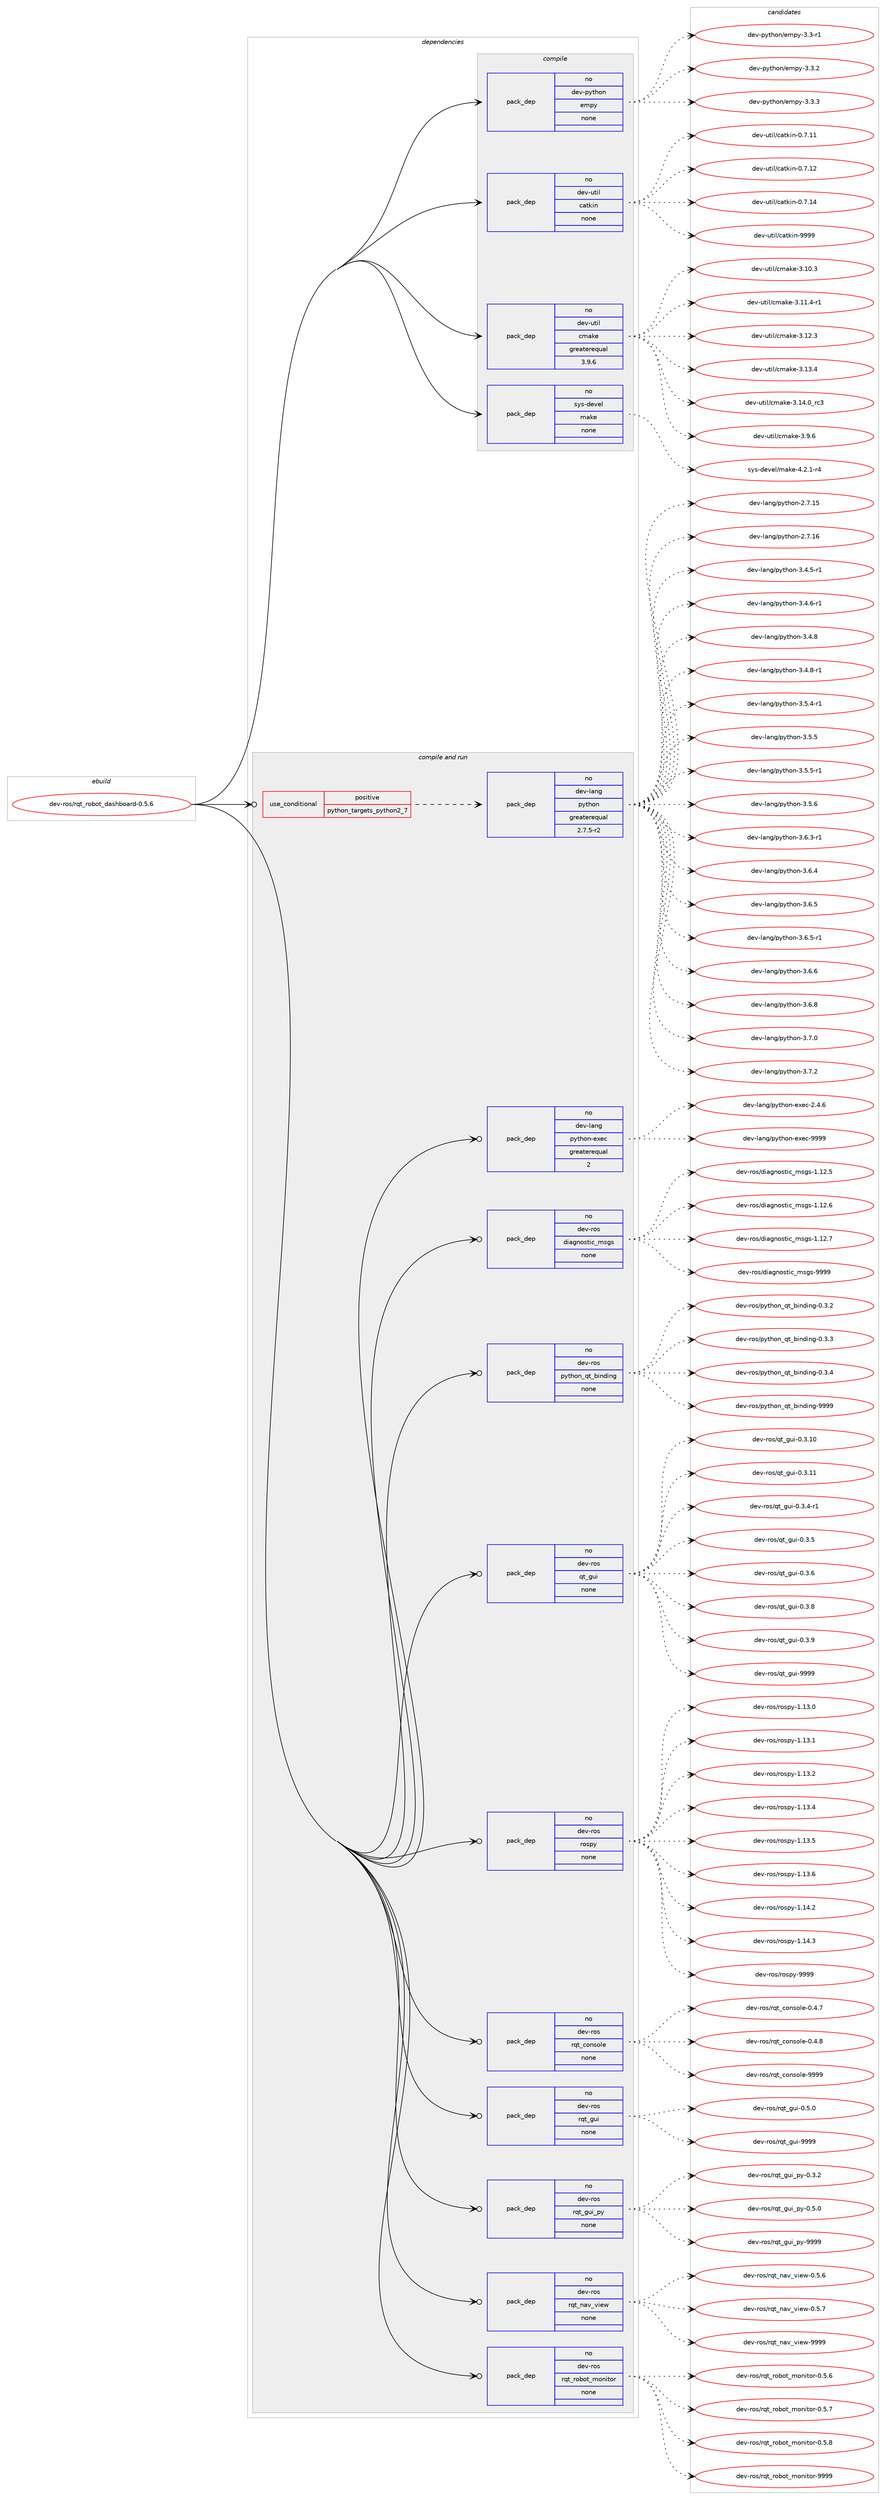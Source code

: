 digraph prolog {

# *************
# Graph options
# *************

newrank=true;
concentrate=true;
compound=true;
graph [rankdir=LR,fontname=Helvetica,fontsize=10,ranksep=1.5];#, ranksep=2.5, nodesep=0.2];
edge  [arrowhead=vee];
node  [fontname=Helvetica,fontsize=10];

# **********
# The ebuild
# **********

subgraph cluster_leftcol {
color=gray;
rank=same;
label=<<i>ebuild</i>>;
id [label="dev-ros/rqt_robot_dashboard-0.5.6", color=red, width=4, href="../dev-ros/rqt_robot_dashboard-0.5.6.svg"];
}

# ****************
# The dependencies
# ****************

subgraph cluster_midcol {
color=gray;
label=<<i>dependencies</i>>;
subgraph cluster_compile {
fillcolor="#eeeeee";
style=filled;
label=<<i>compile</i>>;
subgraph pack1055935 {
dependency1469859 [label=<<TABLE BORDER="0" CELLBORDER="1" CELLSPACING="0" CELLPADDING="4" WIDTH="220"><TR><TD ROWSPAN="6" CELLPADDING="30">pack_dep</TD></TR><TR><TD WIDTH="110">no</TD></TR><TR><TD>dev-python</TD></TR><TR><TD>empy</TD></TR><TR><TD>none</TD></TR><TR><TD></TD></TR></TABLE>>, shape=none, color=blue];
}
id:e -> dependency1469859:w [weight=20,style="solid",arrowhead="vee"];
subgraph pack1055936 {
dependency1469860 [label=<<TABLE BORDER="0" CELLBORDER="1" CELLSPACING="0" CELLPADDING="4" WIDTH="220"><TR><TD ROWSPAN="6" CELLPADDING="30">pack_dep</TD></TR><TR><TD WIDTH="110">no</TD></TR><TR><TD>dev-util</TD></TR><TR><TD>catkin</TD></TR><TR><TD>none</TD></TR><TR><TD></TD></TR></TABLE>>, shape=none, color=blue];
}
id:e -> dependency1469860:w [weight=20,style="solid",arrowhead="vee"];
subgraph pack1055937 {
dependency1469861 [label=<<TABLE BORDER="0" CELLBORDER="1" CELLSPACING="0" CELLPADDING="4" WIDTH="220"><TR><TD ROWSPAN="6" CELLPADDING="30">pack_dep</TD></TR><TR><TD WIDTH="110">no</TD></TR><TR><TD>dev-util</TD></TR><TR><TD>cmake</TD></TR><TR><TD>greaterequal</TD></TR><TR><TD>3.9.6</TD></TR></TABLE>>, shape=none, color=blue];
}
id:e -> dependency1469861:w [weight=20,style="solid",arrowhead="vee"];
subgraph pack1055938 {
dependency1469862 [label=<<TABLE BORDER="0" CELLBORDER="1" CELLSPACING="0" CELLPADDING="4" WIDTH="220"><TR><TD ROWSPAN="6" CELLPADDING="30">pack_dep</TD></TR><TR><TD WIDTH="110">no</TD></TR><TR><TD>sys-devel</TD></TR><TR><TD>make</TD></TR><TR><TD>none</TD></TR><TR><TD></TD></TR></TABLE>>, shape=none, color=blue];
}
id:e -> dependency1469862:w [weight=20,style="solid",arrowhead="vee"];
}
subgraph cluster_compileandrun {
fillcolor="#eeeeee";
style=filled;
label=<<i>compile and run</i>>;
subgraph cond390534 {
dependency1469863 [label=<<TABLE BORDER="0" CELLBORDER="1" CELLSPACING="0" CELLPADDING="4"><TR><TD ROWSPAN="3" CELLPADDING="10">use_conditional</TD></TR><TR><TD>positive</TD></TR><TR><TD>python_targets_python2_7</TD></TR></TABLE>>, shape=none, color=red];
subgraph pack1055939 {
dependency1469864 [label=<<TABLE BORDER="0" CELLBORDER="1" CELLSPACING="0" CELLPADDING="4" WIDTH="220"><TR><TD ROWSPAN="6" CELLPADDING="30">pack_dep</TD></TR><TR><TD WIDTH="110">no</TD></TR><TR><TD>dev-lang</TD></TR><TR><TD>python</TD></TR><TR><TD>greaterequal</TD></TR><TR><TD>2.7.5-r2</TD></TR></TABLE>>, shape=none, color=blue];
}
dependency1469863:e -> dependency1469864:w [weight=20,style="dashed",arrowhead="vee"];
}
id:e -> dependency1469863:w [weight=20,style="solid",arrowhead="odotvee"];
subgraph pack1055940 {
dependency1469865 [label=<<TABLE BORDER="0" CELLBORDER="1" CELLSPACING="0" CELLPADDING="4" WIDTH="220"><TR><TD ROWSPAN="6" CELLPADDING="30">pack_dep</TD></TR><TR><TD WIDTH="110">no</TD></TR><TR><TD>dev-lang</TD></TR><TR><TD>python-exec</TD></TR><TR><TD>greaterequal</TD></TR><TR><TD>2</TD></TR></TABLE>>, shape=none, color=blue];
}
id:e -> dependency1469865:w [weight=20,style="solid",arrowhead="odotvee"];
subgraph pack1055941 {
dependency1469866 [label=<<TABLE BORDER="0" CELLBORDER="1" CELLSPACING="0" CELLPADDING="4" WIDTH="220"><TR><TD ROWSPAN="6" CELLPADDING="30">pack_dep</TD></TR><TR><TD WIDTH="110">no</TD></TR><TR><TD>dev-ros</TD></TR><TR><TD>diagnostic_msgs</TD></TR><TR><TD>none</TD></TR><TR><TD></TD></TR></TABLE>>, shape=none, color=blue];
}
id:e -> dependency1469866:w [weight=20,style="solid",arrowhead="odotvee"];
subgraph pack1055942 {
dependency1469867 [label=<<TABLE BORDER="0" CELLBORDER="1" CELLSPACING="0" CELLPADDING="4" WIDTH="220"><TR><TD ROWSPAN="6" CELLPADDING="30">pack_dep</TD></TR><TR><TD WIDTH="110">no</TD></TR><TR><TD>dev-ros</TD></TR><TR><TD>python_qt_binding</TD></TR><TR><TD>none</TD></TR><TR><TD></TD></TR></TABLE>>, shape=none, color=blue];
}
id:e -> dependency1469867:w [weight=20,style="solid",arrowhead="odotvee"];
subgraph pack1055943 {
dependency1469868 [label=<<TABLE BORDER="0" CELLBORDER="1" CELLSPACING="0" CELLPADDING="4" WIDTH="220"><TR><TD ROWSPAN="6" CELLPADDING="30">pack_dep</TD></TR><TR><TD WIDTH="110">no</TD></TR><TR><TD>dev-ros</TD></TR><TR><TD>qt_gui</TD></TR><TR><TD>none</TD></TR><TR><TD></TD></TR></TABLE>>, shape=none, color=blue];
}
id:e -> dependency1469868:w [weight=20,style="solid",arrowhead="odotvee"];
subgraph pack1055944 {
dependency1469869 [label=<<TABLE BORDER="0" CELLBORDER="1" CELLSPACING="0" CELLPADDING="4" WIDTH="220"><TR><TD ROWSPAN="6" CELLPADDING="30">pack_dep</TD></TR><TR><TD WIDTH="110">no</TD></TR><TR><TD>dev-ros</TD></TR><TR><TD>rospy</TD></TR><TR><TD>none</TD></TR><TR><TD></TD></TR></TABLE>>, shape=none, color=blue];
}
id:e -> dependency1469869:w [weight=20,style="solid",arrowhead="odotvee"];
subgraph pack1055945 {
dependency1469870 [label=<<TABLE BORDER="0" CELLBORDER="1" CELLSPACING="0" CELLPADDING="4" WIDTH="220"><TR><TD ROWSPAN="6" CELLPADDING="30">pack_dep</TD></TR><TR><TD WIDTH="110">no</TD></TR><TR><TD>dev-ros</TD></TR><TR><TD>rqt_console</TD></TR><TR><TD>none</TD></TR><TR><TD></TD></TR></TABLE>>, shape=none, color=blue];
}
id:e -> dependency1469870:w [weight=20,style="solid",arrowhead="odotvee"];
subgraph pack1055946 {
dependency1469871 [label=<<TABLE BORDER="0" CELLBORDER="1" CELLSPACING="0" CELLPADDING="4" WIDTH="220"><TR><TD ROWSPAN="6" CELLPADDING="30">pack_dep</TD></TR><TR><TD WIDTH="110">no</TD></TR><TR><TD>dev-ros</TD></TR><TR><TD>rqt_gui</TD></TR><TR><TD>none</TD></TR><TR><TD></TD></TR></TABLE>>, shape=none, color=blue];
}
id:e -> dependency1469871:w [weight=20,style="solid",arrowhead="odotvee"];
subgraph pack1055947 {
dependency1469872 [label=<<TABLE BORDER="0" CELLBORDER="1" CELLSPACING="0" CELLPADDING="4" WIDTH="220"><TR><TD ROWSPAN="6" CELLPADDING="30">pack_dep</TD></TR><TR><TD WIDTH="110">no</TD></TR><TR><TD>dev-ros</TD></TR><TR><TD>rqt_gui_py</TD></TR><TR><TD>none</TD></TR><TR><TD></TD></TR></TABLE>>, shape=none, color=blue];
}
id:e -> dependency1469872:w [weight=20,style="solid",arrowhead="odotvee"];
subgraph pack1055948 {
dependency1469873 [label=<<TABLE BORDER="0" CELLBORDER="1" CELLSPACING="0" CELLPADDING="4" WIDTH="220"><TR><TD ROWSPAN="6" CELLPADDING="30">pack_dep</TD></TR><TR><TD WIDTH="110">no</TD></TR><TR><TD>dev-ros</TD></TR><TR><TD>rqt_nav_view</TD></TR><TR><TD>none</TD></TR><TR><TD></TD></TR></TABLE>>, shape=none, color=blue];
}
id:e -> dependency1469873:w [weight=20,style="solid",arrowhead="odotvee"];
subgraph pack1055949 {
dependency1469874 [label=<<TABLE BORDER="0" CELLBORDER="1" CELLSPACING="0" CELLPADDING="4" WIDTH="220"><TR><TD ROWSPAN="6" CELLPADDING="30">pack_dep</TD></TR><TR><TD WIDTH="110">no</TD></TR><TR><TD>dev-ros</TD></TR><TR><TD>rqt_robot_monitor</TD></TR><TR><TD>none</TD></TR><TR><TD></TD></TR></TABLE>>, shape=none, color=blue];
}
id:e -> dependency1469874:w [weight=20,style="solid",arrowhead="odotvee"];
}
subgraph cluster_run {
fillcolor="#eeeeee";
style=filled;
label=<<i>run</i>>;
}
}

# **************
# The candidates
# **************

subgraph cluster_choices {
rank=same;
color=gray;
label=<<i>candidates</i>>;

subgraph choice1055935 {
color=black;
nodesep=1;
choice1001011184511212111610411111047101109112121455146514511449 [label="dev-python/empy-3.3-r1", color=red, width=4,href="../dev-python/empy-3.3-r1.svg"];
choice1001011184511212111610411111047101109112121455146514650 [label="dev-python/empy-3.3.2", color=red, width=4,href="../dev-python/empy-3.3.2.svg"];
choice1001011184511212111610411111047101109112121455146514651 [label="dev-python/empy-3.3.3", color=red, width=4,href="../dev-python/empy-3.3.3.svg"];
dependency1469859:e -> choice1001011184511212111610411111047101109112121455146514511449:w [style=dotted,weight="100"];
dependency1469859:e -> choice1001011184511212111610411111047101109112121455146514650:w [style=dotted,weight="100"];
dependency1469859:e -> choice1001011184511212111610411111047101109112121455146514651:w [style=dotted,weight="100"];
}
subgraph choice1055936 {
color=black;
nodesep=1;
choice1001011184511711610510847999711610710511045484655464949 [label="dev-util/catkin-0.7.11", color=red, width=4,href="../dev-util/catkin-0.7.11.svg"];
choice1001011184511711610510847999711610710511045484655464950 [label="dev-util/catkin-0.7.12", color=red, width=4,href="../dev-util/catkin-0.7.12.svg"];
choice1001011184511711610510847999711610710511045484655464952 [label="dev-util/catkin-0.7.14", color=red, width=4,href="../dev-util/catkin-0.7.14.svg"];
choice100101118451171161051084799971161071051104557575757 [label="dev-util/catkin-9999", color=red, width=4,href="../dev-util/catkin-9999.svg"];
dependency1469860:e -> choice1001011184511711610510847999711610710511045484655464949:w [style=dotted,weight="100"];
dependency1469860:e -> choice1001011184511711610510847999711610710511045484655464950:w [style=dotted,weight="100"];
dependency1469860:e -> choice1001011184511711610510847999711610710511045484655464952:w [style=dotted,weight="100"];
dependency1469860:e -> choice100101118451171161051084799971161071051104557575757:w [style=dotted,weight="100"];
}
subgraph choice1055937 {
color=black;
nodesep=1;
choice1001011184511711610510847991099710710145514649484651 [label="dev-util/cmake-3.10.3", color=red, width=4,href="../dev-util/cmake-3.10.3.svg"];
choice10010111845117116105108479910997107101455146494946524511449 [label="dev-util/cmake-3.11.4-r1", color=red, width=4,href="../dev-util/cmake-3.11.4-r1.svg"];
choice1001011184511711610510847991099710710145514649504651 [label="dev-util/cmake-3.12.3", color=red, width=4,href="../dev-util/cmake-3.12.3.svg"];
choice1001011184511711610510847991099710710145514649514652 [label="dev-util/cmake-3.13.4", color=red, width=4,href="../dev-util/cmake-3.13.4.svg"];
choice1001011184511711610510847991099710710145514649524648951149951 [label="dev-util/cmake-3.14.0_rc3", color=red, width=4,href="../dev-util/cmake-3.14.0_rc3.svg"];
choice10010111845117116105108479910997107101455146574654 [label="dev-util/cmake-3.9.6", color=red, width=4,href="../dev-util/cmake-3.9.6.svg"];
dependency1469861:e -> choice1001011184511711610510847991099710710145514649484651:w [style=dotted,weight="100"];
dependency1469861:e -> choice10010111845117116105108479910997107101455146494946524511449:w [style=dotted,weight="100"];
dependency1469861:e -> choice1001011184511711610510847991099710710145514649504651:w [style=dotted,weight="100"];
dependency1469861:e -> choice1001011184511711610510847991099710710145514649514652:w [style=dotted,weight="100"];
dependency1469861:e -> choice1001011184511711610510847991099710710145514649524648951149951:w [style=dotted,weight="100"];
dependency1469861:e -> choice10010111845117116105108479910997107101455146574654:w [style=dotted,weight="100"];
}
subgraph choice1055938 {
color=black;
nodesep=1;
choice1151211154510010111810110847109971071014552465046494511452 [label="sys-devel/make-4.2.1-r4", color=red, width=4,href="../sys-devel/make-4.2.1-r4.svg"];
dependency1469862:e -> choice1151211154510010111810110847109971071014552465046494511452:w [style=dotted,weight="100"];
}
subgraph choice1055939 {
color=black;
nodesep=1;
choice10010111845108971101034711212111610411111045504655464953 [label="dev-lang/python-2.7.15", color=red, width=4,href="../dev-lang/python-2.7.15.svg"];
choice10010111845108971101034711212111610411111045504655464954 [label="dev-lang/python-2.7.16", color=red, width=4,href="../dev-lang/python-2.7.16.svg"];
choice1001011184510897110103471121211161041111104551465246534511449 [label="dev-lang/python-3.4.5-r1", color=red, width=4,href="../dev-lang/python-3.4.5-r1.svg"];
choice1001011184510897110103471121211161041111104551465246544511449 [label="dev-lang/python-3.4.6-r1", color=red, width=4,href="../dev-lang/python-3.4.6-r1.svg"];
choice100101118451089711010347112121116104111110455146524656 [label="dev-lang/python-3.4.8", color=red, width=4,href="../dev-lang/python-3.4.8.svg"];
choice1001011184510897110103471121211161041111104551465246564511449 [label="dev-lang/python-3.4.8-r1", color=red, width=4,href="../dev-lang/python-3.4.8-r1.svg"];
choice1001011184510897110103471121211161041111104551465346524511449 [label="dev-lang/python-3.5.4-r1", color=red, width=4,href="../dev-lang/python-3.5.4-r1.svg"];
choice100101118451089711010347112121116104111110455146534653 [label="dev-lang/python-3.5.5", color=red, width=4,href="../dev-lang/python-3.5.5.svg"];
choice1001011184510897110103471121211161041111104551465346534511449 [label="dev-lang/python-3.5.5-r1", color=red, width=4,href="../dev-lang/python-3.5.5-r1.svg"];
choice100101118451089711010347112121116104111110455146534654 [label="dev-lang/python-3.5.6", color=red, width=4,href="../dev-lang/python-3.5.6.svg"];
choice1001011184510897110103471121211161041111104551465446514511449 [label="dev-lang/python-3.6.3-r1", color=red, width=4,href="../dev-lang/python-3.6.3-r1.svg"];
choice100101118451089711010347112121116104111110455146544652 [label="dev-lang/python-3.6.4", color=red, width=4,href="../dev-lang/python-3.6.4.svg"];
choice100101118451089711010347112121116104111110455146544653 [label="dev-lang/python-3.6.5", color=red, width=4,href="../dev-lang/python-3.6.5.svg"];
choice1001011184510897110103471121211161041111104551465446534511449 [label="dev-lang/python-3.6.5-r1", color=red, width=4,href="../dev-lang/python-3.6.5-r1.svg"];
choice100101118451089711010347112121116104111110455146544654 [label="dev-lang/python-3.6.6", color=red, width=4,href="../dev-lang/python-3.6.6.svg"];
choice100101118451089711010347112121116104111110455146544656 [label="dev-lang/python-3.6.8", color=red, width=4,href="../dev-lang/python-3.6.8.svg"];
choice100101118451089711010347112121116104111110455146554648 [label="dev-lang/python-3.7.0", color=red, width=4,href="../dev-lang/python-3.7.0.svg"];
choice100101118451089711010347112121116104111110455146554650 [label="dev-lang/python-3.7.2", color=red, width=4,href="../dev-lang/python-3.7.2.svg"];
dependency1469864:e -> choice10010111845108971101034711212111610411111045504655464953:w [style=dotted,weight="100"];
dependency1469864:e -> choice10010111845108971101034711212111610411111045504655464954:w [style=dotted,weight="100"];
dependency1469864:e -> choice1001011184510897110103471121211161041111104551465246534511449:w [style=dotted,weight="100"];
dependency1469864:e -> choice1001011184510897110103471121211161041111104551465246544511449:w [style=dotted,weight="100"];
dependency1469864:e -> choice100101118451089711010347112121116104111110455146524656:w [style=dotted,weight="100"];
dependency1469864:e -> choice1001011184510897110103471121211161041111104551465246564511449:w [style=dotted,weight="100"];
dependency1469864:e -> choice1001011184510897110103471121211161041111104551465346524511449:w [style=dotted,weight="100"];
dependency1469864:e -> choice100101118451089711010347112121116104111110455146534653:w [style=dotted,weight="100"];
dependency1469864:e -> choice1001011184510897110103471121211161041111104551465346534511449:w [style=dotted,weight="100"];
dependency1469864:e -> choice100101118451089711010347112121116104111110455146534654:w [style=dotted,weight="100"];
dependency1469864:e -> choice1001011184510897110103471121211161041111104551465446514511449:w [style=dotted,weight="100"];
dependency1469864:e -> choice100101118451089711010347112121116104111110455146544652:w [style=dotted,weight="100"];
dependency1469864:e -> choice100101118451089711010347112121116104111110455146544653:w [style=dotted,weight="100"];
dependency1469864:e -> choice1001011184510897110103471121211161041111104551465446534511449:w [style=dotted,weight="100"];
dependency1469864:e -> choice100101118451089711010347112121116104111110455146544654:w [style=dotted,weight="100"];
dependency1469864:e -> choice100101118451089711010347112121116104111110455146544656:w [style=dotted,weight="100"];
dependency1469864:e -> choice100101118451089711010347112121116104111110455146554648:w [style=dotted,weight="100"];
dependency1469864:e -> choice100101118451089711010347112121116104111110455146554650:w [style=dotted,weight="100"];
}
subgraph choice1055940 {
color=black;
nodesep=1;
choice1001011184510897110103471121211161041111104510112010199455046524654 [label="dev-lang/python-exec-2.4.6", color=red, width=4,href="../dev-lang/python-exec-2.4.6.svg"];
choice10010111845108971101034711212111610411111045101120101994557575757 [label="dev-lang/python-exec-9999", color=red, width=4,href="../dev-lang/python-exec-9999.svg"];
dependency1469865:e -> choice1001011184510897110103471121211161041111104510112010199455046524654:w [style=dotted,weight="100"];
dependency1469865:e -> choice10010111845108971101034711212111610411111045101120101994557575757:w [style=dotted,weight="100"];
}
subgraph choice1055941 {
color=black;
nodesep=1;
choice100101118451141111154710010597103110111115116105999510911510311545494649504653 [label="dev-ros/diagnostic_msgs-1.12.5", color=red, width=4,href="../dev-ros/diagnostic_msgs-1.12.5.svg"];
choice100101118451141111154710010597103110111115116105999510911510311545494649504654 [label="dev-ros/diagnostic_msgs-1.12.6", color=red, width=4,href="../dev-ros/diagnostic_msgs-1.12.6.svg"];
choice100101118451141111154710010597103110111115116105999510911510311545494649504655 [label="dev-ros/diagnostic_msgs-1.12.7", color=red, width=4,href="../dev-ros/diagnostic_msgs-1.12.7.svg"];
choice10010111845114111115471001059710311011111511610599951091151031154557575757 [label="dev-ros/diagnostic_msgs-9999", color=red, width=4,href="../dev-ros/diagnostic_msgs-9999.svg"];
dependency1469866:e -> choice100101118451141111154710010597103110111115116105999510911510311545494649504653:w [style=dotted,weight="100"];
dependency1469866:e -> choice100101118451141111154710010597103110111115116105999510911510311545494649504654:w [style=dotted,weight="100"];
dependency1469866:e -> choice100101118451141111154710010597103110111115116105999510911510311545494649504655:w [style=dotted,weight="100"];
dependency1469866:e -> choice10010111845114111115471001059710311011111511610599951091151031154557575757:w [style=dotted,weight="100"];
}
subgraph choice1055942 {
color=black;
nodesep=1;
choice1001011184511411111547112121116104111110951131169598105110100105110103454846514650 [label="dev-ros/python_qt_binding-0.3.2", color=red, width=4,href="../dev-ros/python_qt_binding-0.3.2.svg"];
choice1001011184511411111547112121116104111110951131169598105110100105110103454846514651 [label="dev-ros/python_qt_binding-0.3.3", color=red, width=4,href="../dev-ros/python_qt_binding-0.3.3.svg"];
choice1001011184511411111547112121116104111110951131169598105110100105110103454846514652 [label="dev-ros/python_qt_binding-0.3.4", color=red, width=4,href="../dev-ros/python_qt_binding-0.3.4.svg"];
choice10010111845114111115471121211161041111109511311695981051101001051101034557575757 [label="dev-ros/python_qt_binding-9999", color=red, width=4,href="../dev-ros/python_qt_binding-9999.svg"];
dependency1469867:e -> choice1001011184511411111547112121116104111110951131169598105110100105110103454846514650:w [style=dotted,weight="100"];
dependency1469867:e -> choice1001011184511411111547112121116104111110951131169598105110100105110103454846514651:w [style=dotted,weight="100"];
dependency1469867:e -> choice1001011184511411111547112121116104111110951131169598105110100105110103454846514652:w [style=dotted,weight="100"];
dependency1469867:e -> choice10010111845114111115471121211161041111109511311695981051101001051101034557575757:w [style=dotted,weight="100"];
}
subgraph choice1055943 {
color=black;
nodesep=1;
choice10010111845114111115471131169510311710545484651464948 [label="dev-ros/qt_gui-0.3.10", color=red, width=4,href="../dev-ros/qt_gui-0.3.10.svg"];
choice10010111845114111115471131169510311710545484651464949 [label="dev-ros/qt_gui-0.3.11", color=red, width=4,href="../dev-ros/qt_gui-0.3.11.svg"];
choice1001011184511411111547113116951031171054548465146524511449 [label="dev-ros/qt_gui-0.3.4-r1", color=red, width=4,href="../dev-ros/qt_gui-0.3.4-r1.svg"];
choice100101118451141111154711311695103117105454846514653 [label="dev-ros/qt_gui-0.3.5", color=red, width=4,href="../dev-ros/qt_gui-0.3.5.svg"];
choice100101118451141111154711311695103117105454846514654 [label="dev-ros/qt_gui-0.3.6", color=red, width=4,href="../dev-ros/qt_gui-0.3.6.svg"];
choice100101118451141111154711311695103117105454846514656 [label="dev-ros/qt_gui-0.3.8", color=red, width=4,href="../dev-ros/qt_gui-0.3.8.svg"];
choice100101118451141111154711311695103117105454846514657 [label="dev-ros/qt_gui-0.3.9", color=red, width=4,href="../dev-ros/qt_gui-0.3.9.svg"];
choice1001011184511411111547113116951031171054557575757 [label="dev-ros/qt_gui-9999", color=red, width=4,href="../dev-ros/qt_gui-9999.svg"];
dependency1469868:e -> choice10010111845114111115471131169510311710545484651464948:w [style=dotted,weight="100"];
dependency1469868:e -> choice10010111845114111115471131169510311710545484651464949:w [style=dotted,weight="100"];
dependency1469868:e -> choice1001011184511411111547113116951031171054548465146524511449:w [style=dotted,weight="100"];
dependency1469868:e -> choice100101118451141111154711311695103117105454846514653:w [style=dotted,weight="100"];
dependency1469868:e -> choice100101118451141111154711311695103117105454846514654:w [style=dotted,weight="100"];
dependency1469868:e -> choice100101118451141111154711311695103117105454846514656:w [style=dotted,weight="100"];
dependency1469868:e -> choice100101118451141111154711311695103117105454846514657:w [style=dotted,weight="100"];
dependency1469868:e -> choice1001011184511411111547113116951031171054557575757:w [style=dotted,weight="100"];
}
subgraph choice1055944 {
color=black;
nodesep=1;
choice100101118451141111154711411111511212145494649514648 [label="dev-ros/rospy-1.13.0", color=red, width=4,href="../dev-ros/rospy-1.13.0.svg"];
choice100101118451141111154711411111511212145494649514649 [label="dev-ros/rospy-1.13.1", color=red, width=4,href="../dev-ros/rospy-1.13.1.svg"];
choice100101118451141111154711411111511212145494649514650 [label="dev-ros/rospy-1.13.2", color=red, width=4,href="../dev-ros/rospy-1.13.2.svg"];
choice100101118451141111154711411111511212145494649514652 [label="dev-ros/rospy-1.13.4", color=red, width=4,href="../dev-ros/rospy-1.13.4.svg"];
choice100101118451141111154711411111511212145494649514653 [label="dev-ros/rospy-1.13.5", color=red, width=4,href="../dev-ros/rospy-1.13.5.svg"];
choice100101118451141111154711411111511212145494649514654 [label="dev-ros/rospy-1.13.6", color=red, width=4,href="../dev-ros/rospy-1.13.6.svg"];
choice100101118451141111154711411111511212145494649524650 [label="dev-ros/rospy-1.14.2", color=red, width=4,href="../dev-ros/rospy-1.14.2.svg"];
choice100101118451141111154711411111511212145494649524651 [label="dev-ros/rospy-1.14.3", color=red, width=4,href="../dev-ros/rospy-1.14.3.svg"];
choice10010111845114111115471141111151121214557575757 [label="dev-ros/rospy-9999", color=red, width=4,href="../dev-ros/rospy-9999.svg"];
dependency1469869:e -> choice100101118451141111154711411111511212145494649514648:w [style=dotted,weight="100"];
dependency1469869:e -> choice100101118451141111154711411111511212145494649514649:w [style=dotted,weight="100"];
dependency1469869:e -> choice100101118451141111154711411111511212145494649514650:w [style=dotted,weight="100"];
dependency1469869:e -> choice100101118451141111154711411111511212145494649514652:w [style=dotted,weight="100"];
dependency1469869:e -> choice100101118451141111154711411111511212145494649514653:w [style=dotted,weight="100"];
dependency1469869:e -> choice100101118451141111154711411111511212145494649514654:w [style=dotted,weight="100"];
dependency1469869:e -> choice100101118451141111154711411111511212145494649524650:w [style=dotted,weight="100"];
dependency1469869:e -> choice100101118451141111154711411111511212145494649524651:w [style=dotted,weight="100"];
dependency1469869:e -> choice10010111845114111115471141111151121214557575757:w [style=dotted,weight="100"];
}
subgraph choice1055945 {
color=black;
nodesep=1;
choice10010111845114111115471141131169599111110115111108101454846524655 [label="dev-ros/rqt_console-0.4.7", color=red, width=4,href="../dev-ros/rqt_console-0.4.7.svg"];
choice10010111845114111115471141131169599111110115111108101454846524656 [label="dev-ros/rqt_console-0.4.8", color=red, width=4,href="../dev-ros/rqt_console-0.4.8.svg"];
choice100101118451141111154711411311695991111101151111081014557575757 [label="dev-ros/rqt_console-9999", color=red, width=4,href="../dev-ros/rqt_console-9999.svg"];
dependency1469870:e -> choice10010111845114111115471141131169599111110115111108101454846524655:w [style=dotted,weight="100"];
dependency1469870:e -> choice10010111845114111115471141131169599111110115111108101454846524656:w [style=dotted,weight="100"];
dependency1469870:e -> choice100101118451141111154711411311695991111101151111081014557575757:w [style=dotted,weight="100"];
}
subgraph choice1055946 {
color=black;
nodesep=1;
choice100101118451141111154711411311695103117105454846534648 [label="dev-ros/rqt_gui-0.5.0", color=red, width=4,href="../dev-ros/rqt_gui-0.5.0.svg"];
choice1001011184511411111547114113116951031171054557575757 [label="dev-ros/rqt_gui-9999", color=red, width=4,href="../dev-ros/rqt_gui-9999.svg"];
dependency1469871:e -> choice100101118451141111154711411311695103117105454846534648:w [style=dotted,weight="100"];
dependency1469871:e -> choice1001011184511411111547114113116951031171054557575757:w [style=dotted,weight="100"];
}
subgraph choice1055947 {
color=black;
nodesep=1;
choice10010111845114111115471141131169510311710595112121454846514650 [label="dev-ros/rqt_gui_py-0.3.2", color=red, width=4,href="../dev-ros/rqt_gui_py-0.3.2.svg"];
choice10010111845114111115471141131169510311710595112121454846534648 [label="dev-ros/rqt_gui_py-0.5.0", color=red, width=4,href="../dev-ros/rqt_gui_py-0.5.0.svg"];
choice100101118451141111154711411311695103117105951121214557575757 [label="dev-ros/rqt_gui_py-9999", color=red, width=4,href="../dev-ros/rqt_gui_py-9999.svg"];
dependency1469872:e -> choice10010111845114111115471141131169510311710595112121454846514650:w [style=dotted,weight="100"];
dependency1469872:e -> choice10010111845114111115471141131169510311710595112121454846534648:w [style=dotted,weight="100"];
dependency1469872:e -> choice100101118451141111154711411311695103117105951121214557575757:w [style=dotted,weight="100"];
}
subgraph choice1055948 {
color=black;
nodesep=1;
choice1001011184511411111547114113116951109711895118105101119454846534654 [label="dev-ros/rqt_nav_view-0.5.6", color=red, width=4,href="../dev-ros/rqt_nav_view-0.5.6.svg"];
choice1001011184511411111547114113116951109711895118105101119454846534655 [label="dev-ros/rqt_nav_view-0.5.7", color=red, width=4,href="../dev-ros/rqt_nav_view-0.5.7.svg"];
choice10010111845114111115471141131169511097118951181051011194557575757 [label="dev-ros/rqt_nav_view-9999", color=red, width=4,href="../dev-ros/rqt_nav_view-9999.svg"];
dependency1469873:e -> choice1001011184511411111547114113116951109711895118105101119454846534654:w [style=dotted,weight="100"];
dependency1469873:e -> choice1001011184511411111547114113116951109711895118105101119454846534655:w [style=dotted,weight="100"];
dependency1469873:e -> choice10010111845114111115471141131169511097118951181051011194557575757:w [style=dotted,weight="100"];
}
subgraph choice1055949 {
color=black;
nodesep=1;
choice1001011184511411111547114113116951141119811111695109111110105116111114454846534654 [label="dev-ros/rqt_robot_monitor-0.5.6", color=red, width=4,href="../dev-ros/rqt_robot_monitor-0.5.6.svg"];
choice1001011184511411111547114113116951141119811111695109111110105116111114454846534655 [label="dev-ros/rqt_robot_monitor-0.5.7", color=red, width=4,href="../dev-ros/rqt_robot_monitor-0.5.7.svg"];
choice1001011184511411111547114113116951141119811111695109111110105116111114454846534656 [label="dev-ros/rqt_robot_monitor-0.5.8", color=red, width=4,href="../dev-ros/rqt_robot_monitor-0.5.8.svg"];
choice10010111845114111115471141131169511411198111116951091111101051161111144557575757 [label="dev-ros/rqt_robot_monitor-9999", color=red, width=4,href="../dev-ros/rqt_robot_monitor-9999.svg"];
dependency1469874:e -> choice1001011184511411111547114113116951141119811111695109111110105116111114454846534654:w [style=dotted,weight="100"];
dependency1469874:e -> choice1001011184511411111547114113116951141119811111695109111110105116111114454846534655:w [style=dotted,weight="100"];
dependency1469874:e -> choice1001011184511411111547114113116951141119811111695109111110105116111114454846534656:w [style=dotted,weight="100"];
dependency1469874:e -> choice10010111845114111115471141131169511411198111116951091111101051161111144557575757:w [style=dotted,weight="100"];
}
}

}
